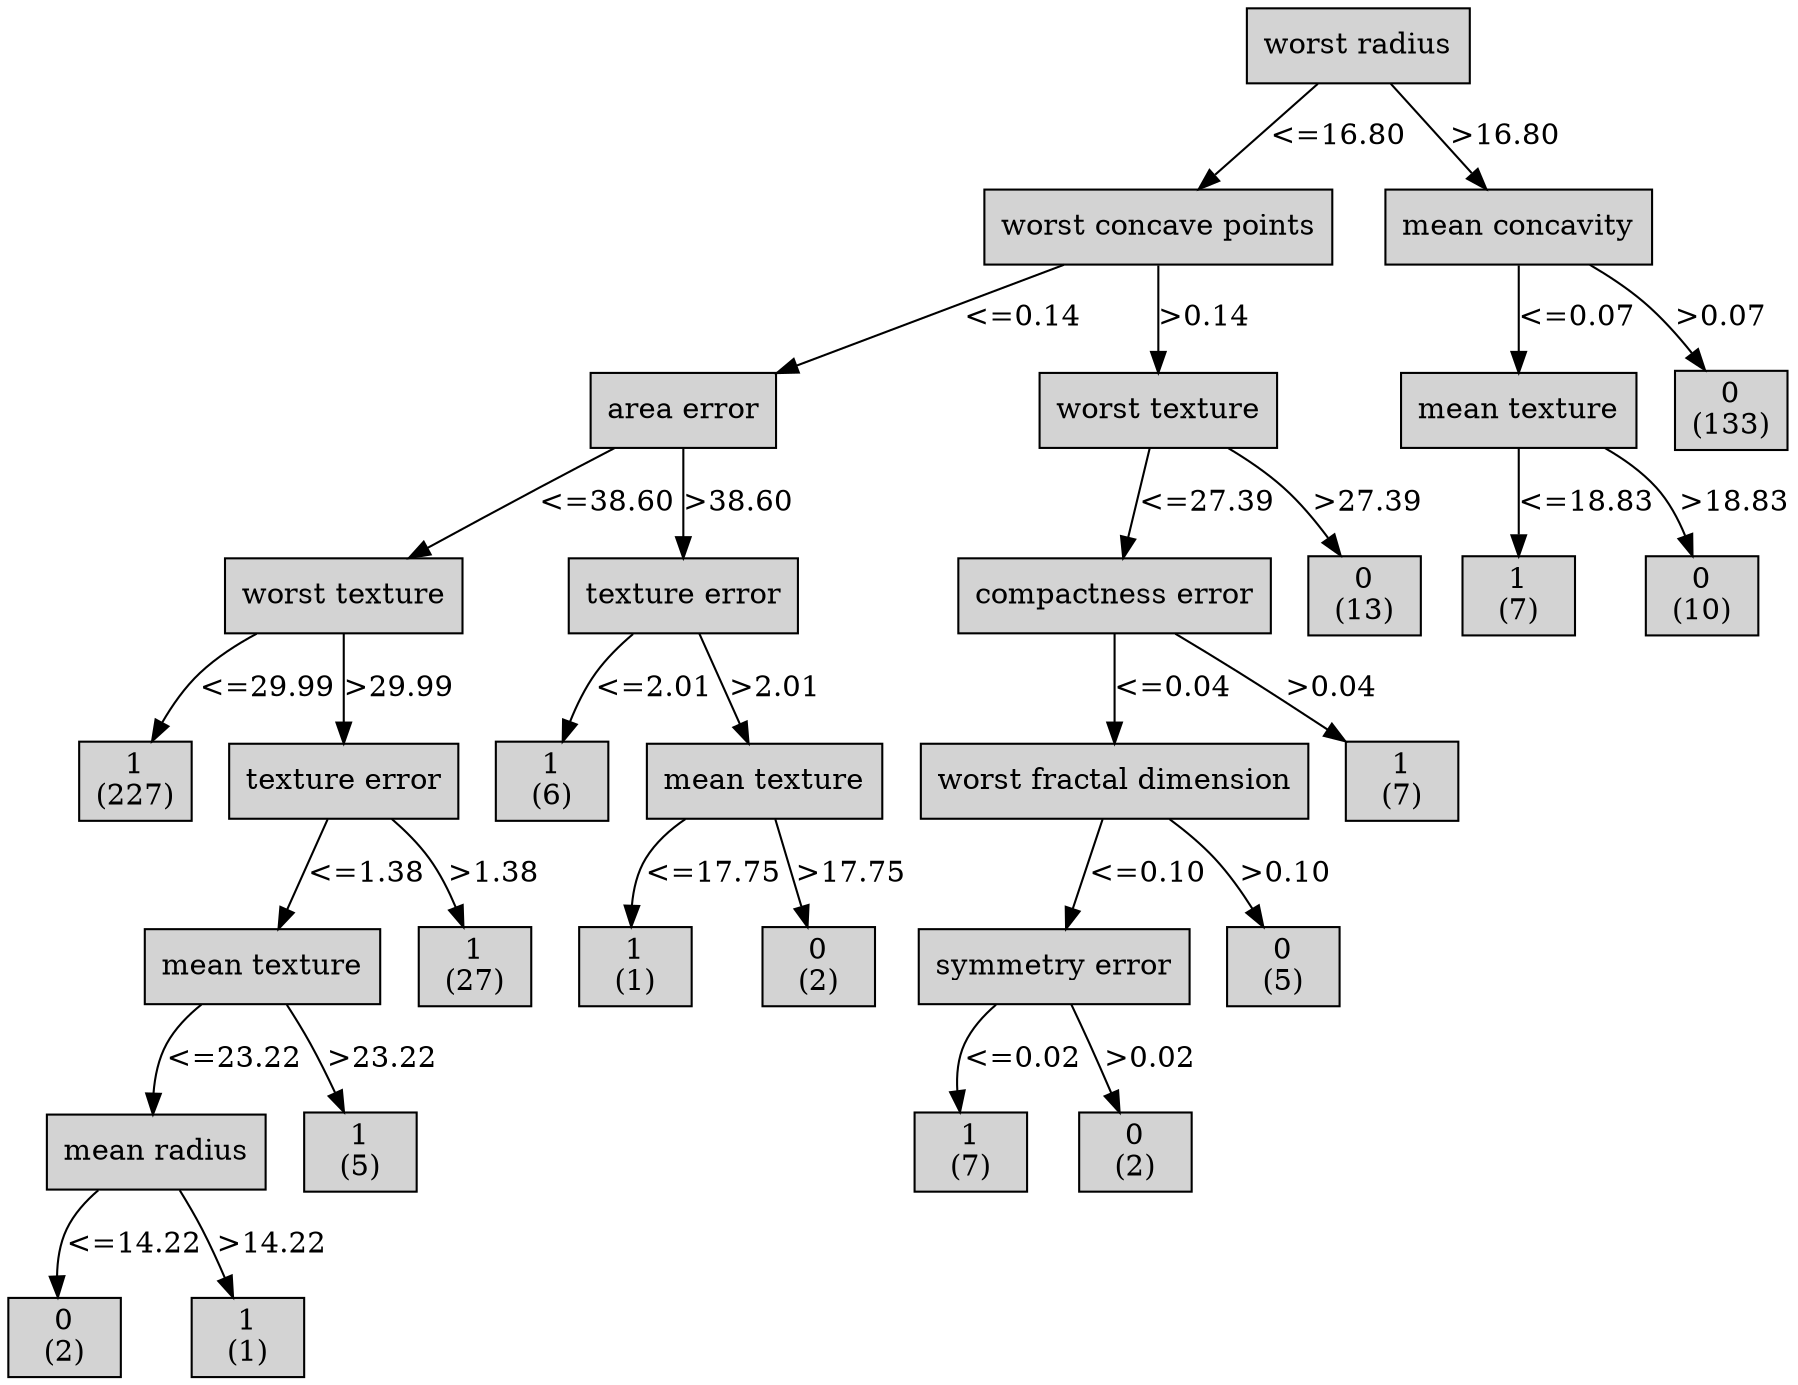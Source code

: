 digraph ID3_Tree {
"0" [shape=box, style=filled, label="worst radius
", weight=1]
"1" [shape=box, style=filled, label="worst concave points
", weight=2]
0 -> 1 [ label = "<=16.80"];
"2" [shape=box, style=filled, label="area error
", weight=3]
1 -> 2 [ label = "<=0.14"];
"3" [shape=box, style=filled, label="worst texture
", weight=4]
2 -> 3 [ label = "<=38.60"];
"4" [shape=box, style=filled, label="1
(227)
", weight=5]
3 -> 4 [ label = "<=29.99"];
"5" [shape=box, style=filled, label="texture error
", weight=5]
3 -> 5 [ label = ">29.99"];
"6" [shape=box, style=filled, label="mean texture
", weight=6]
5 -> 6 [ label = "<=1.38"];
"7" [shape=box, style=filled, label="mean radius
", weight=7]
6 -> 7 [ label = "<=23.22"];
"8" [shape=box, style=filled, label="0
(2)
", weight=8]
7 -> 8 [ label = "<=14.22"];
"9" [shape=box, style=filled, label="1
(1)
", weight=8]
7 -> 9 [ label = ">14.22"];
"10" [shape=box, style=filled, label="1
(5)
", weight=7]
6 -> 10 [ label = ">23.22"];
"11" [shape=box, style=filled, label="1
(27)
", weight=6]
5 -> 11 [ label = ">1.38"];
"12" [shape=box, style=filled, label="texture error
", weight=4]
2 -> 12 [ label = ">38.60"];
"13" [shape=box, style=filled, label="1
(6)
", weight=5]
12 -> 13 [ label = "<=2.01"];
"14" [shape=box, style=filled, label="mean texture
", weight=5]
12 -> 14 [ label = ">2.01"];
"15" [shape=box, style=filled, label="1
(1)
", weight=6]
14 -> 15 [ label = "<=17.75"];
"16" [shape=box, style=filled, label="0
(2)
", weight=6]
14 -> 16 [ label = ">17.75"];
"17" [shape=box, style=filled, label="worst texture
", weight=3]
1 -> 17 [ label = ">0.14"];
"18" [shape=box, style=filled, label="compactness error
", weight=4]
17 -> 18 [ label = "<=27.39"];
"19" [shape=box, style=filled, label="worst fractal dimension
", weight=5]
18 -> 19 [ label = "<=0.04"];
"20" [shape=box, style=filled, label="symmetry error
", weight=6]
19 -> 20 [ label = "<=0.10"];
"21" [shape=box, style=filled, label="1
(7)
", weight=7]
20 -> 21 [ label = "<=0.02"];
"22" [shape=box, style=filled, label="0
(2)
", weight=7]
20 -> 22 [ label = ">0.02"];
"23" [shape=box, style=filled, label="0
(5)
", weight=6]
19 -> 23 [ label = ">0.10"];
"24" [shape=box, style=filled, label="1
(7)
", weight=5]
18 -> 24 [ label = ">0.04"];
"25" [shape=box, style=filled, label="0
(13)
", weight=4]
17 -> 25 [ label = ">27.39"];
"26" [shape=box, style=filled, label="mean concavity
", weight=2]
0 -> 26 [ label = ">16.80"];
"27" [shape=box, style=filled, label="mean texture
", weight=3]
26 -> 27 [ label = "<=0.07"];
"28" [shape=box, style=filled, label="1
(7)
", weight=4]
27 -> 28 [ label = "<=18.83"];
"29" [shape=box, style=filled, label="0
(10)
", weight=4]
27 -> 29 [ label = ">18.83"];
"30" [shape=box, style=filled, label="0
(133)
", weight=3]
26 -> 30 [ label = ">0.07"];
{rank=same; 0;};
{rank=same; 1;26;};
{rank=same; 2;17;27;30;};
{rank=same; 3;12;18;25;28;29;};
{rank=same; 4;5;13;14;19;24;};
{rank=same; 6;11;15;16;20;23;};
{rank=same; 7;10;21;22;};
{rank=same; 8;9;};
}